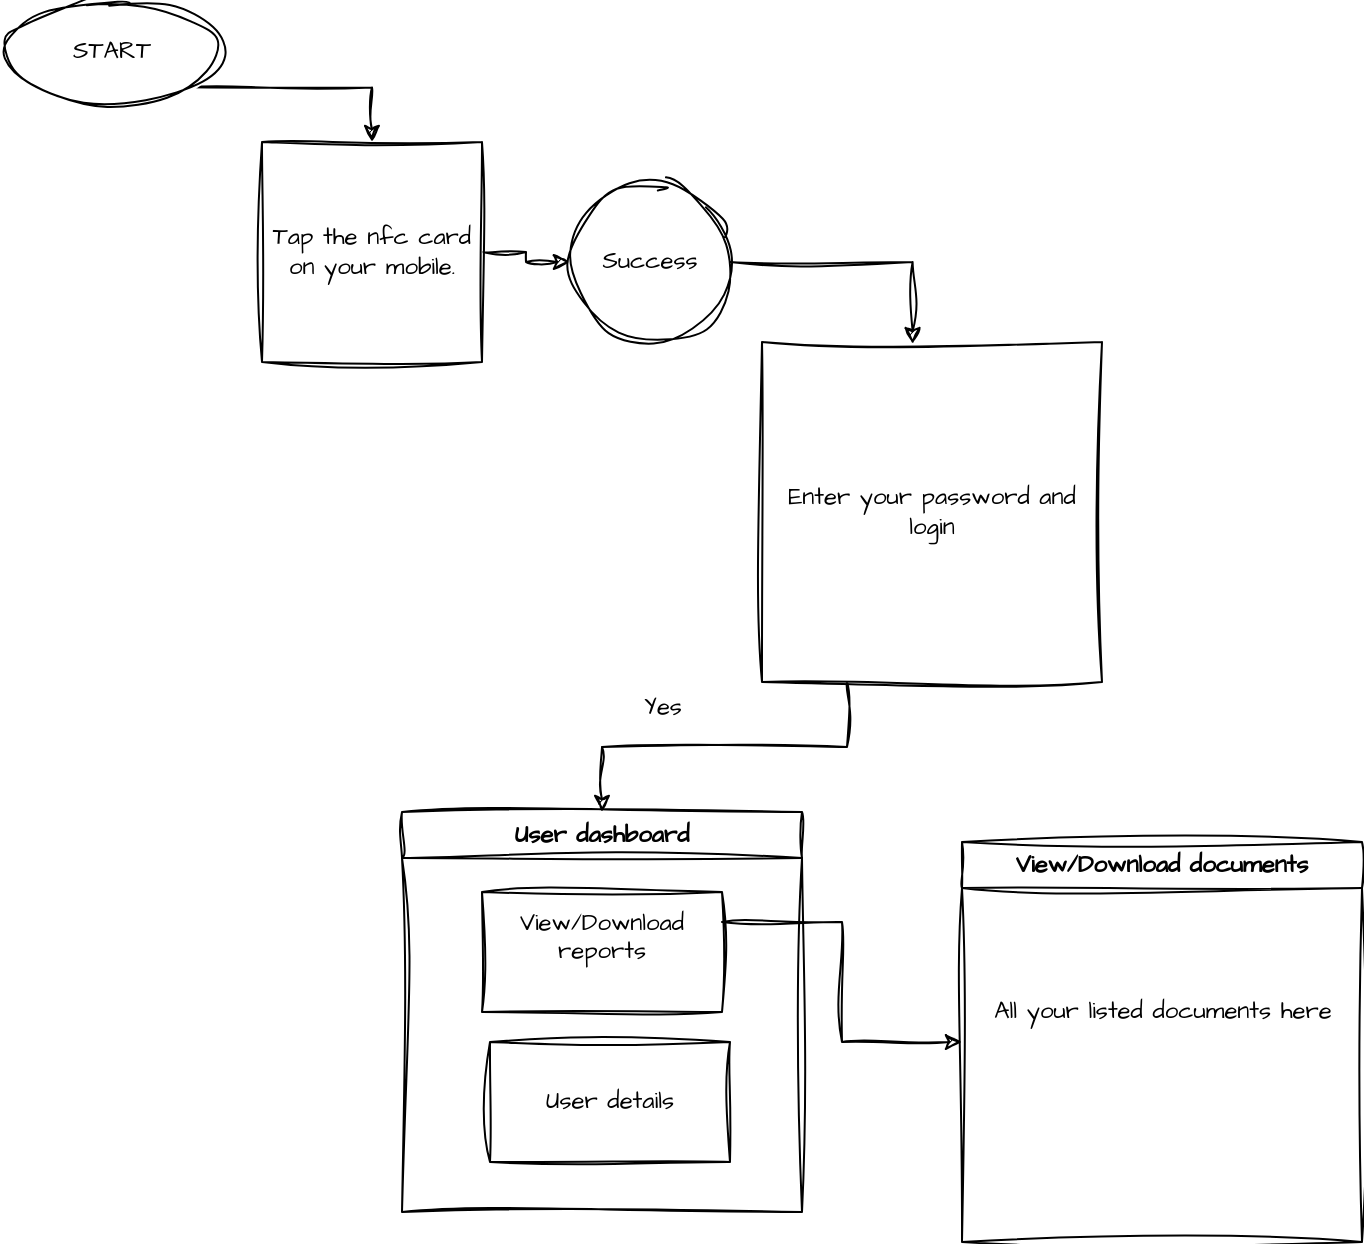 <mxfile version="26.1.0">
  <diagram name="Page-1" id="Iig9WT3I98pxegy-dxNI">
    <mxGraphModel dx="911" dy="490" grid="1" gridSize="10" guides="1" tooltips="1" connect="1" arrows="1" fold="1" page="1" pageScale="1" pageWidth="827" pageHeight="1169" math="0" shadow="0">
      <root>
        <mxCell id="0" />
        <mxCell id="1" parent="0" />
        <mxCell id="0cEcUxk3sblhi47XNWMm-6" style="edgeStyle=orthogonalEdgeStyle;rounded=0;sketch=1;hachureGap=4;jiggle=2;curveFitting=1;orthogonalLoop=1;jettySize=auto;html=1;exitX=1;exitY=1;exitDx=0;exitDy=0;fontFamily=Architects Daughter;fontSource=https%3A%2F%2Ffonts.googleapis.com%2Fcss%3Ffamily%3DArchitects%2BDaughter;" edge="1" parent="1" source="0cEcUxk3sblhi47XNWMm-1" target="0cEcUxk3sblhi47XNWMm-5">
          <mxGeometry relative="1" as="geometry" />
        </mxCell>
        <mxCell id="0cEcUxk3sblhi47XNWMm-1" value="START" style="ellipse;whiteSpace=wrap;html=1;sketch=1;hachureGap=4;jiggle=2;curveFitting=1;fontFamily=Architects Daughter;fontSource=https%3A%2F%2Ffonts.googleapis.com%2Fcss%3Ffamily%3DArchitects%2BDaughter;" vertex="1" parent="1">
          <mxGeometry x="50" y="80" width="110" height="50" as="geometry" />
        </mxCell>
        <mxCell id="0cEcUxk3sblhi47XNWMm-8" style="edgeStyle=orthogonalEdgeStyle;rounded=0;sketch=1;hachureGap=4;jiggle=2;curveFitting=1;orthogonalLoop=1;jettySize=auto;html=1;exitX=1;exitY=0.5;exitDx=0;exitDy=0;entryX=0;entryY=0.5;entryDx=0;entryDy=0;fontFamily=Architects Daughter;fontSource=https%3A%2F%2Ffonts.googleapis.com%2Fcss%3Ffamily%3DArchitects%2BDaughter;" edge="1" parent="1" source="0cEcUxk3sblhi47XNWMm-5" target="0cEcUxk3sblhi47XNWMm-7">
          <mxGeometry relative="1" as="geometry" />
        </mxCell>
        <mxCell id="0cEcUxk3sblhi47XNWMm-5" value="Tap the nfc card on your mobile." style="whiteSpace=wrap;html=1;aspect=fixed;sketch=1;hachureGap=4;jiggle=2;curveFitting=1;fontFamily=Architects Daughter;fontSource=https%3A%2F%2Ffonts.googleapis.com%2Fcss%3Ffamily%3DArchitects%2BDaughter;" vertex="1" parent="1">
          <mxGeometry x="180" y="150" width="110" height="110" as="geometry" />
        </mxCell>
        <mxCell id="0cEcUxk3sblhi47XNWMm-7" value="Success" style="ellipse;whiteSpace=wrap;html=1;aspect=fixed;sketch=1;hachureGap=4;jiggle=2;curveFitting=1;fontFamily=Architects Daughter;fontSource=https%3A%2F%2Ffonts.googleapis.com%2Fcss%3Ffamily%3DArchitects%2BDaughter;" vertex="1" parent="1">
          <mxGeometry x="334" y="170" width="80" height="80" as="geometry" />
        </mxCell>
        <mxCell id="0cEcUxk3sblhi47XNWMm-14" style="edgeStyle=orthogonalEdgeStyle;rounded=0;sketch=1;hachureGap=4;jiggle=2;curveFitting=1;orthogonalLoop=1;jettySize=auto;html=1;exitX=0.25;exitY=1;exitDx=0;exitDy=0;fontFamily=Architects Daughter;fontSource=https%3A%2F%2Ffonts.googleapis.com%2Fcss%3Ffamily%3DArchitects%2BDaughter;" edge="1" parent="1" source="0cEcUxk3sblhi47XNWMm-11" target="0cEcUxk3sblhi47XNWMm-15">
          <mxGeometry relative="1" as="geometry">
            <mxPoint x="370" y="470" as="targetPoint" />
          </mxGeometry>
        </mxCell>
        <mxCell id="0cEcUxk3sblhi47XNWMm-11" value="Enter your password and login" style="whiteSpace=wrap;html=1;aspect=fixed;sketch=1;hachureGap=4;jiggle=2;curveFitting=1;fontFamily=Architects Daughter;fontSource=https%3A%2F%2Ffonts.googleapis.com%2Fcss%3Ffamily%3DArchitects%2BDaughter;" vertex="1" parent="1">
          <mxGeometry x="430" y="250" width="170" height="170" as="geometry" />
        </mxCell>
        <mxCell id="0cEcUxk3sblhi47XNWMm-12" style="edgeStyle=orthogonalEdgeStyle;rounded=0;sketch=1;hachureGap=4;jiggle=2;curveFitting=1;orthogonalLoop=1;jettySize=auto;html=1;exitX=1;exitY=0.5;exitDx=0;exitDy=0;entryX=0.443;entryY=0.006;entryDx=0;entryDy=0;entryPerimeter=0;fontFamily=Architects Daughter;fontSource=https%3A%2F%2Ffonts.googleapis.com%2Fcss%3Ffamily%3DArchitects%2BDaughter;" edge="1" parent="1" source="0cEcUxk3sblhi47XNWMm-7" target="0cEcUxk3sblhi47XNWMm-11">
          <mxGeometry relative="1" as="geometry" />
        </mxCell>
        <mxCell id="0cEcUxk3sblhi47XNWMm-15" value="User dashboard" style="swimlane;whiteSpace=wrap;html=1;sketch=1;hachureGap=4;jiggle=2;curveFitting=1;fontFamily=Architects Daughter;fontSource=https%3A%2F%2Ffonts.googleapis.com%2Fcss%3Ffamily%3DArchitects%2BDaughter;" vertex="1" parent="1">
          <mxGeometry x="250" y="485" width="200" height="200" as="geometry" />
        </mxCell>
        <mxCell id="0cEcUxk3sblhi47XNWMm-17" value="User details" style="whiteSpace=wrap;html=1;sketch=1;hachureGap=4;jiggle=2;curveFitting=1;fontFamily=Architects Daughter;fontSource=https%3A%2F%2Ffonts.googleapis.com%2Fcss%3Ffamily%3DArchitects%2BDaughter;" vertex="1" parent="0cEcUxk3sblhi47XNWMm-15">
          <mxGeometry x="44" y="115" width="120" height="60" as="geometry" />
        </mxCell>
        <mxCell id="0cEcUxk3sblhi47XNWMm-18" value="View/Download reports&lt;div&gt;&lt;br&gt;&lt;/div&gt;" style="whiteSpace=wrap;html=1;sketch=1;hachureGap=4;jiggle=2;curveFitting=1;fontFamily=Architects Daughter;fontSource=https%3A%2F%2Ffonts.googleapis.com%2Fcss%3Ffamily%3DArchitects%2BDaughter;" vertex="1" parent="0cEcUxk3sblhi47XNWMm-15">
          <mxGeometry x="40" y="40" width="120" height="60" as="geometry" />
        </mxCell>
        <mxCell id="0cEcUxk3sblhi47XNWMm-19" value="Yes" style="text;html=1;align=center;verticalAlign=middle;resizable=0;points=[];autosize=1;strokeColor=none;fillColor=none;fontFamily=Architects Daughter;fontSource=https%3A%2F%2Ffonts.googleapis.com%2Fcss%3Ffamily%3DArchitects%2BDaughter;" vertex="1" parent="1">
          <mxGeometry x="360" y="418" width="40" height="30" as="geometry" />
        </mxCell>
        <mxCell id="0cEcUxk3sblhi47XNWMm-21" value="View/Download documents" style="swimlane;whiteSpace=wrap;html=1;sketch=1;hachureGap=4;jiggle=2;curveFitting=1;fontFamily=Architects Daughter;fontSource=https%3A%2F%2Ffonts.googleapis.com%2Fcss%3Ffamily%3DArchitects%2BDaughter;" vertex="1" parent="1">
          <mxGeometry x="530" y="500" width="200" height="200" as="geometry" />
        </mxCell>
        <mxCell id="0cEcUxk3sblhi47XNWMm-22" value="All your listed documents here" style="text;html=1;align=center;verticalAlign=middle;resizable=0;points=[];autosize=1;strokeColor=none;fillColor=none;fontFamily=Architects Daughter;fontSource=https%3A%2F%2Ffonts.googleapis.com%2Fcss%3Ffamily%3DArchitects%2BDaughter;" vertex="1" parent="0cEcUxk3sblhi47XNWMm-21">
          <mxGeometry x="5" y="70" width="190" height="30" as="geometry" />
        </mxCell>
        <mxCell id="0cEcUxk3sblhi47XNWMm-20" style="edgeStyle=orthogonalEdgeStyle;rounded=0;sketch=1;hachureGap=4;jiggle=2;curveFitting=1;orthogonalLoop=1;jettySize=auto;html=1;exitX=1;exitY=0.25;exitDx=0;exitDy=0;fontFamily=Architects Daughter;fontSource=https%3A%2F%2Ffonts.googleapis.com%2Fcss%3Ffamily%3DArchitects%2BDaughter;" edge="1" parent="1" source="0cEcUxk3sblhi47XNWMm-18" target="0cEcUxk3sblhi47XNWMm-21">
          <mxGeometry relative="1" as="geometry">
            <mxPoint x="550" y="540" as="targetPoint" />
          </mxGeometry>
        </mxCell>
      </root>
    </mxGraphModel>
  </diagram>
</mxfile>
